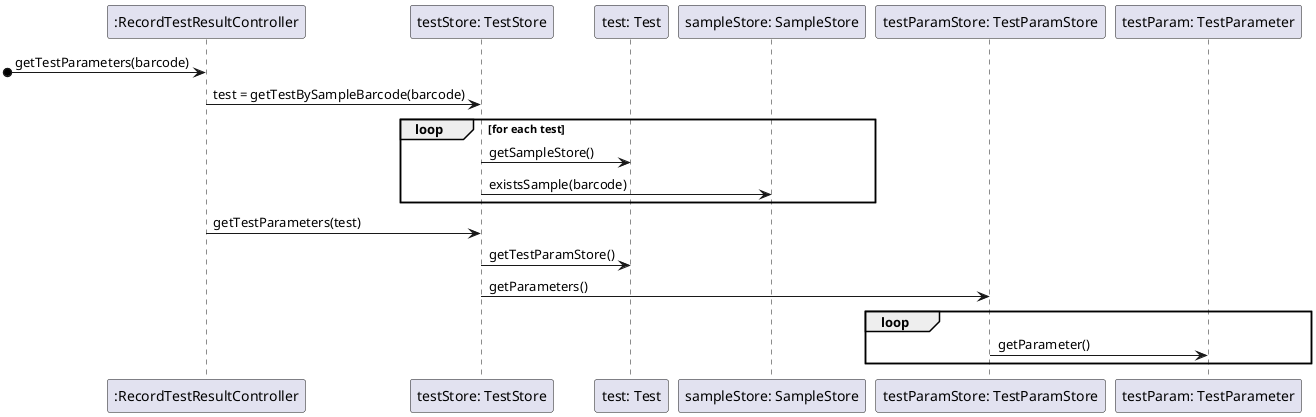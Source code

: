 @startuml
participant ":RecordTestResultController" as controller
participant "testStore: TestStore" as ts
participant "test: Test" as test
participant "sampleStore: SampleStore" as ss
participant "testParamStore: TestParamStore" as tpstore
participant "testParam: TestParameter" as testParam


[o-> controller : getTestParameters(barcode)
controller -> ts : test = getTestBySampleBarcode(barcode)
loop for each test
ts -> test : getSampleStore()
ts -> ss : existsSample(barcode)
end loop
controller -> ts : getTestParameters(test)
ts -> test : getTestParamStore()
ts -> tpstore : getParameters()
loop
tpstore -> testParam : getParameter()
end loop
@enduml